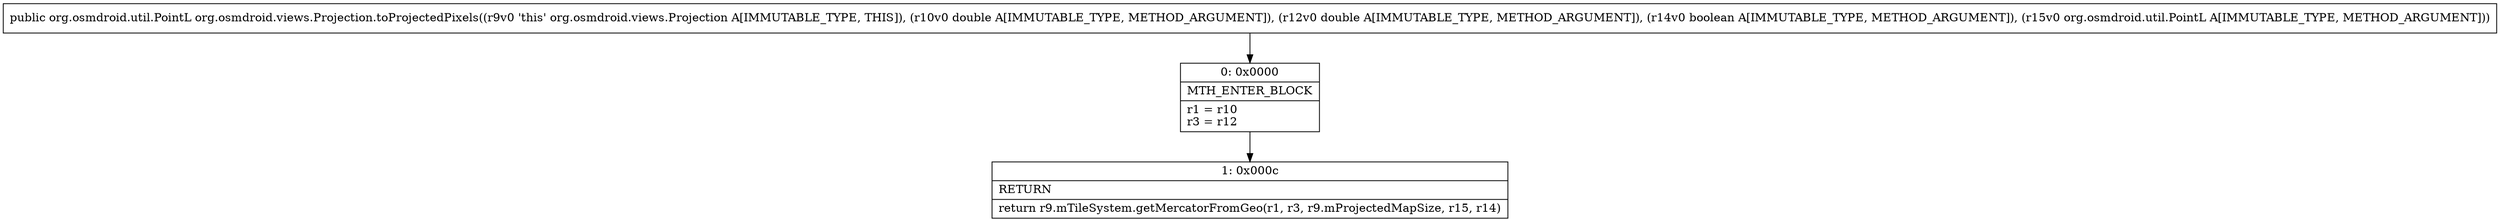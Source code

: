 digraph "CFG fororg.osmdroid.views.Projection.toProjectedPixels(DDZLorg\/osmdroid\/util\/PointL;)Lorg\/osmdroid\/util\/PointL;" {
Node_0 [shape=record,label="{0\:\ 0x0000|MTH_ENTER_BLOCK\l|r1 = r10\lr3 = r12\l}"];
Node_1 [shape=record,label="{1\:\ 0x000c|RETURN\l|return r9.mTileSystem.getMercatorFromGeo(r1, r3, r9.mProjectedMapSize, r15, r14)\l}"];
MethodNode[shape=record,label="{public org.osmdroid.util.PointL org.osmdroid.views.Projection.toProjectedPixels((r9v0 'this' org.osmdroid.views.Projection A[IMMUTABLE_TYPE, THIS]), (r10v0 double A[IMMUTABLE_TYPE, METHOD_ARGUMENT]), (r12v0 double A[IMMUTABLE_TYPE, METHOD_ARGUMENT]), (r14v0 boolean A[IMMUTABLE_TYPE, METHOD_ARGUMENT]), (r15v0 org.osmdroid.util.PointL A[IMMUTABLE_TYPE, METHOD_ARGUMENT])) }"];
MethodNode -> Node_0;
Node_0 -> Node_1;
}

